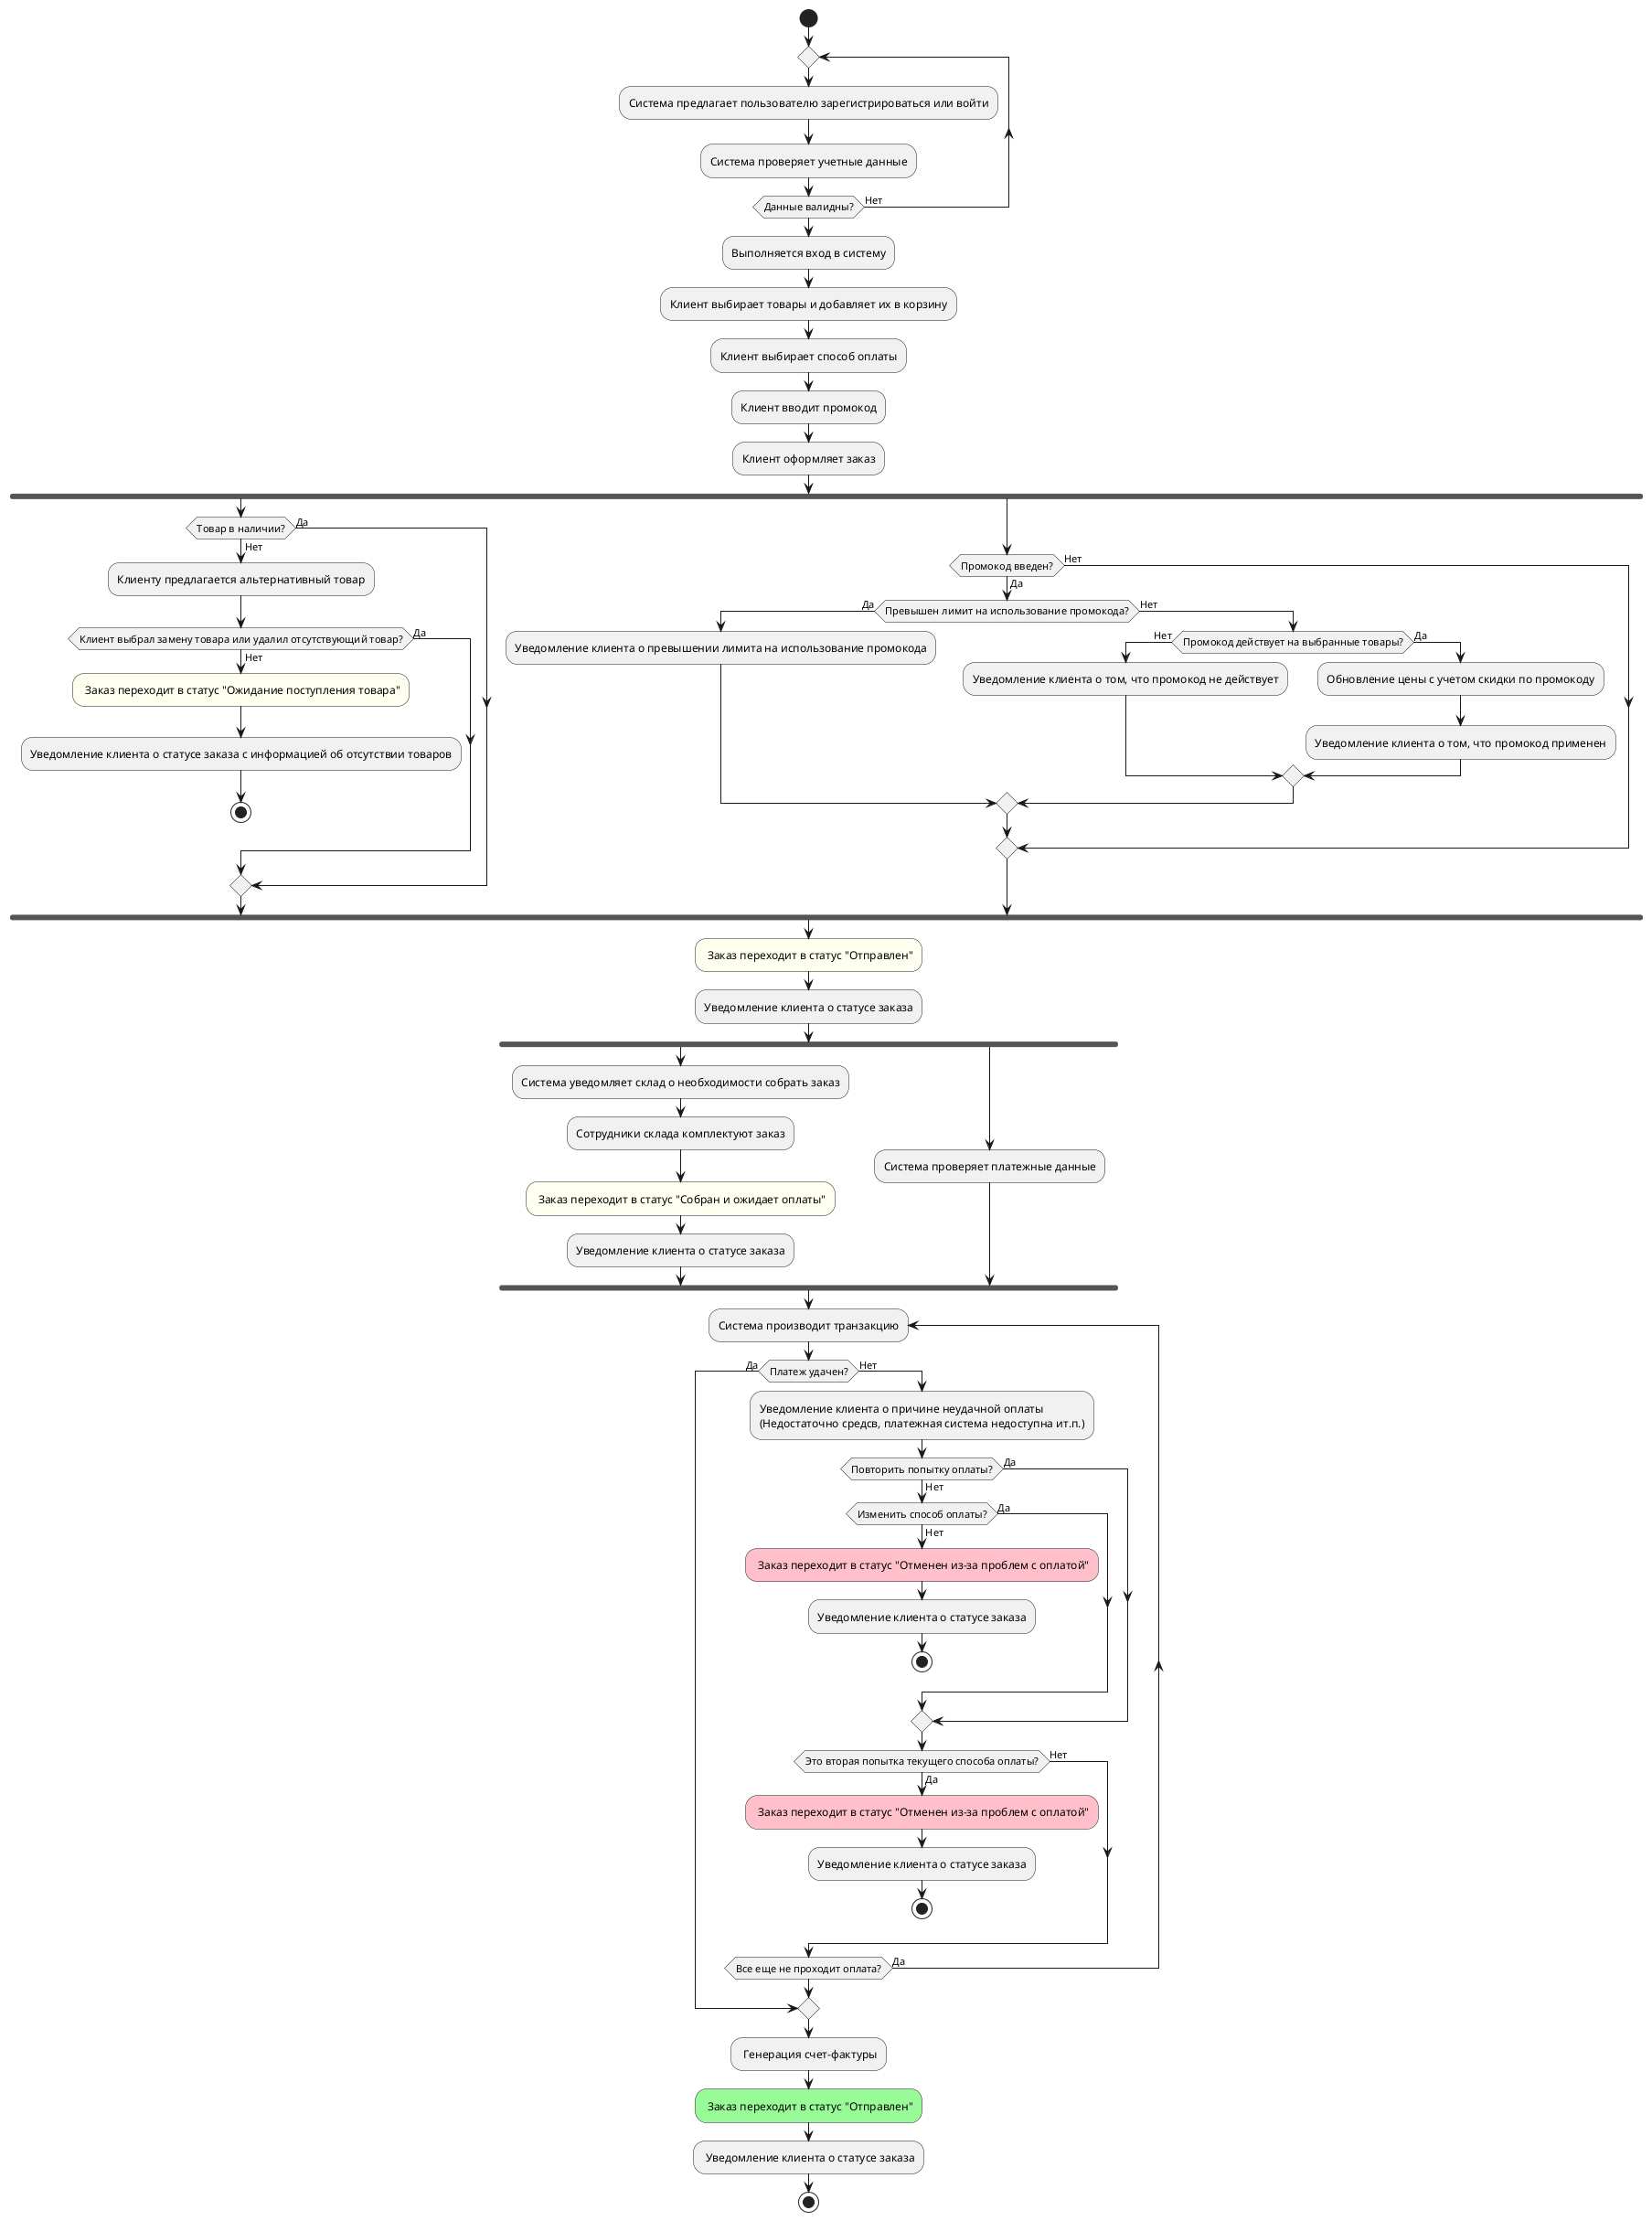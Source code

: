 @startuml
start
repeat 
    :Система предлагает пользователю зарегистрироваться или войти;
    :Система проверяет учетные данные;
repeat while (Данные валидны?) is (Нет);

:Выполняется вход в систему;
:Клиент выбирает товары и добавляет их в корзину;
:Клиент выбирает способ оплаты;
:Клиент вводит промокод;
:Клиент оформляет заказ;
fork
    if (Товар в наличии?) is (Нет) then
        :Клиенту предлагается альтернативный товар; 
        if (Клиент выбрал замену товара или удалил отсутствующий товар?) is (Нет) then
            #Ivory: Заказ переходит в статус "Ожидание поступления товара";
            :Уведомление клиента о статусе заказа с информацией об отсутствии товаров;
        stop
        else (Да)
        endif
    else (Да)
    endif

fork again
    if (Промокод введен?) is (Да) then
        if (Превышен лимит на использование промокода?) is (Да) then
            :Уведомление клиента о превышении лимита на использование промокода;
        else (Нет)
            if (Промокод действует на выбранные товары?) is (Нет) then
            :Уведомление клиента о том, что промокод не действует;
            else (Да)
            :Обновление цены с учетом скидки по промокоду;
            :Уведомление клиента о том, что промокод применен;
            endif
        endif  
    else (Нет)
    endif

end fork

#Ivory: Заказ переходит в статус "Отправлен";
:Уведомление клиента о статусе заказа;
fork
    :Система уведомляет склад о необходимости собрать заказ;
    :Сотрудники склада комплектуют заказ;
    #Ivory: Заказ переходит в статус "Собран и ожидает оплаты";
    :Уведомление клиента о статусе заказа;

fork again
    :Система проверяет платежные данные;
end fork

repeat :Система производит транзакцию;
if (Платеж удачен?) then (Да)
    break
else (Нет)
:Уведомление клиента о причине неудачной оплаты 
(Недостаточно средсв, платежная система недоступна ит.п.);
    if (Повторить попытку оплаты?) then (Нет)
        if (Изменить способ оплаты?) is (Нет) then
            #pink: Заказ переходит в статус "Отменен из-за проблем с оплатой";
             :Уведомление клиента о статусе заказа;
            stop
        else (Да)           
        endif
    else (Да)   
    endif

    if (Это вторая попытка текущего способа оплаты?) is (Да) then
    #pink: Заказ переходит в статус "Отменен из-за проблем с оплатой";
    :Уведомление клиента о статусе заказа;
    stop
    else (Нет)
    endif

endif   


repeat while (Все еще не проходит оплата?) is (Да);

: Генерация счет-фактуры;
#PaleGreen: Заказ переходит в статус "Отправлен";
: Уведомление клиента о статусе заказа;
stop
@enduml